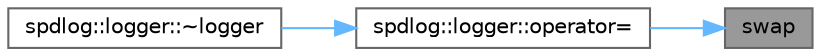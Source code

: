 digraph "swap"
{
 // LATEX_PDF_SIZE
  bgcolor="transparent";
  edge [fontname=Helvetica,fontsize=10,labelfontname=Helvetica,labelfontsize=10];
  node [fontname=Helvetica,fontsize=10,shape=box,height=0.2,width=0.4];
  rankdir="RL";
  Node1 [id="Node000001",label="swap",height=0.2,width=0.4,color="gray40", fillcolor="grey60", style="filled", fontcolor="black",tooltip=" "];
  Node1 -> Node2 [id="edge1_Node000001_Node000002",dir="back",color="steelblue1",style="solid",tooltip=" "];
  Node2 [id="Node000002",label="spdlog::logger::operator=",height=0.2,width=0.4,color="grey40", fillcolor="white", style="filled",URL="$classspdlog_1_1logger.html#a81d921a98353d98ab4b372a5d3c9facf",tooltip=" "];
  Node2 -> Node3 [id="edge2_Node000002_Node000003",dir="back",color="steelblue1",style="solid",tooltip=" "];
  Node3 [id="Node000003",label="spdlog::logger::~logger",height=0.2,width=0.4,color="grey40", fillcolor="white", style="filled",URL="$classspdlog_1_1logger.html#a2cdc52734cc885abc9693b1786ca1428",tooltip=" "];
}
